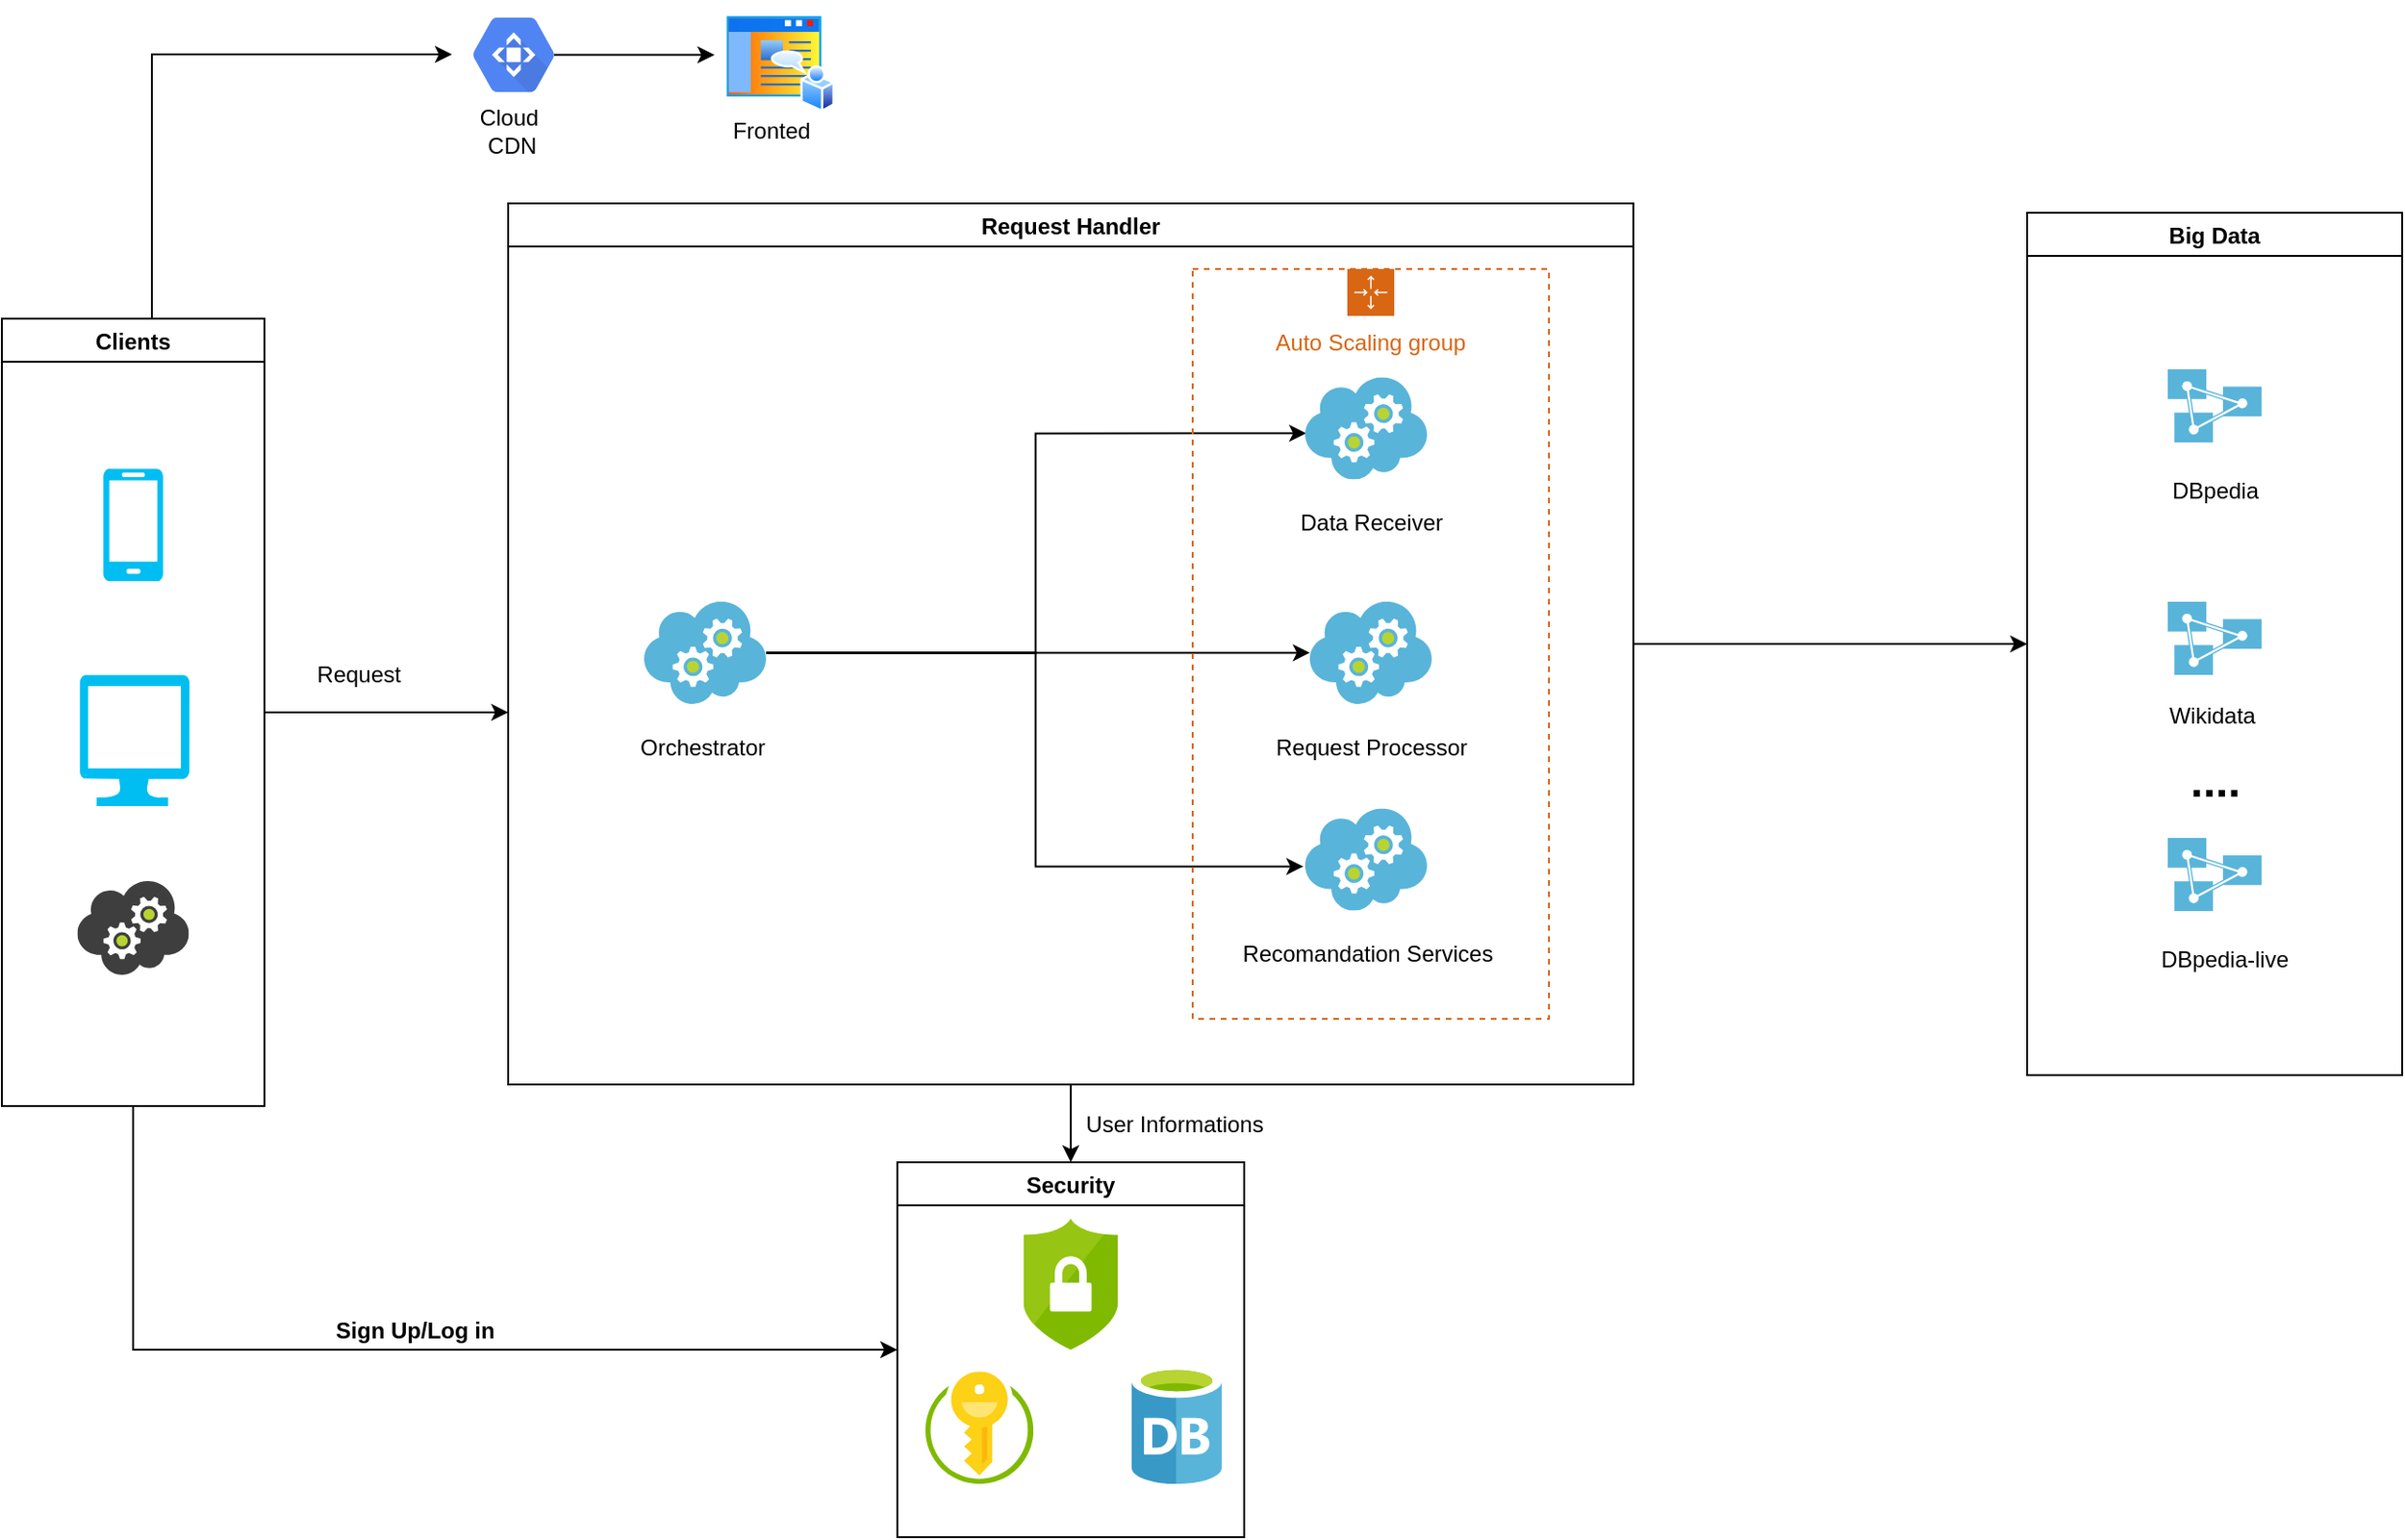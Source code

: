 <mxfile version="13.9.9" type="device"><diagram id="7gcUSTIZ7YSJ5vT40chW" name="Page-1"><mxGraphModel dx="1185" dy="685" grid="1" gridSize="10" guides="1" tooltips="1" connect="1" arrows="1" fold="1" page="1" pageScale="1" pageWidth="1169" pageHeight="827" math="0" shadow="0"><root><mxCell id="0"/><mxCell id="1" parent="0"/><mxCell id="IBwTFV_4UewauqMiL1I6-11" value="Security" style="swimlane;" vertex="1" parent="1"><mxGeometry x="587.5" y="620" width="185" height="200" as="geometry"/></mxCell><mxCell id="IBwTFV_4UewauqMiL1I6-9" value="" style="aspect=fixed;html=1;points=[];align=center;image;fontSize=12;image=img/lib/mscae/Security_Center.svg;" vertex="1" parent="IBwTFV_4UewauqMiL1I6-11"><mxGeometry x="67.3" y="30" width="50.4" height="70" as="geometry"/></mxCell><mxCell id="IBwTFV_4UewauqMiL1I6-10" value="" style="aspect=fixed;html=1;points=[];align=center;image;fontSize=12;image=img/lib/mscae/Key_Vaults.svg;" vertex="1" parent="IBwTFV_4UewauqMiL1I6-11"><mxGeometry x="15" y="111.58" width="57.6" height="60" as="geometry"/></mxCell><mxCell id="IBwTFV_4UewauqMiL1I6-5" value="" style="aspect=fixed;html=1;points=[];align=center;image;fontSize=12;image=img/lib/mscae/Database_General.svg;" vertex="1" parent="IBwTFV_4UewauqMiL1I6-11"><mxGeometry x="125" y="108.42" width="48" height="63.16" as="geometry"/></mxCell><mxCell id="IBwTFV_4UewauqMiL1I6-18" style="edgeStyle=orthogonalEdgeStyle;rounded=0;orthogonalLoop=1;jettySize=auto;html=1;" edge="1" parent="1" source="IBwTFV_4UewauqMiL1I6-12" target="IBwTFV_4UewauqMiL1I6-17"><mxGeometry relative="1" as="geometry"><Array as="points"><mxPoint x="190" y="29"/></Array></mxGeometry></mxCell><mxCell id="IBwTFV_4UewauqMiL1I6-23" style="edgeStyle=orthogonalEdgeStyle;rounded=0;orthogonalLoop=1;jettySize=auto;html=1;entryX=0;entryY=0.5;entryDx=0;entryDy=0;" edge="1" parent="1" source="IBwTFV_4UewauqMiL1I6-12" target="IBwTFV_4UewauqMiL1I6-11"><mxGeometry relative="1" as="geometry"><Array as="points"><mxPoint x="180" y="720"/></Array></mxGeometry></mxCell><mxCell id="IBwTFV_4UewauqMiL1I6-38" style="edgeStyle=orthogonalEdgeStyle;rounded=0;orthogonalLoop=1;jettySize=auto;html=1;exitX=1;exitY=0.5;exitDx=0;exitDy=0;" edge="1" parent="1" source="IBwTFV_4UewauqMiL1I6-12"><mxGeometry relative="1" as="geometry"><mxPoint x="380" y="380" as="targetPoint"/></mxGeometry></mxCell><mxCell id="IBwTFV_4UewauqMiL1I6-12" value="Clients" style="swimlane;" vertex="1" parent="1"><mxGeometry x="110" y="170" width="140" height="420" as="geometry"/></mxCell><mxCell id="IBwTFV_4UewauqMiL1I6-4" value="" style="aspect=fixed;html=1;points=[];align=center;image;fontSize=12;image=img/lib/mscae/Cloud_Service.svg;" vertex="1" parent="IBwTFV_4UewauqMiL1I6-12"><mxGeometry x="40.24" y="300" width="59.52" height="50" as="geometry"/></mxCell><mxCell id="IBwTFV_4UewauqMiL1I6-35" value="" style="verticalLabelPosition=bottom;html=1;verticalAlign=top;align=center;strokeColor=none;fillColor=#00BEF2;shape=mxgraph.azure.mobile;pointerEvents=1;" vertex="1" parent="IBwTFV_4UewauqMiL1I6-12"><mxGeometry x="54.05" y="80" width="31.9" height="60" as="geometry"/></mxCell><mxCell id="IBwTFV_4UewauqMiL1I6-36" value="" style="verticalLabelPosition=bottom;html=1;verticalAlign=top;align=center;strokeColor=none;fillColor=#00BEF2;shape=mxgraph.azure.computer;pointerEvents=1;" vertex="1" parent="IBwTFV_4UewauqMiL1I6-12"><mxGeometry x="41.55" y="190" width="58.45" height="70" as="geometry"/></mxCell><mxCell id="IBwTFV_4UewauqMiL1I6-46" style="edgeStyle=orthogonalEdgeStyle;rounded=0;orthogonalLoop=1;jettySize=auto;html=1;entryX=0;entryY=0.5;entryDx=0;entryDy=0;" edge="1" parent="1" source="IBwTFV_4UewauqMiL1I6-16" target="IBwTFV_4UewauqMiL1I6-39"><mxGeometry relative="1" as="geometry"/></mxCell><mxCell id="IBwTFV_4UewauqMiL1I6-50" style="edgeStyle=orthogonalEdgeStyle;rounded=0;orthogonalLoop=1;jettySize=auto;html=1;entryX=0.5;entryY=0;entryDx=0;entryDy=0;" edge="1" parent="1" source="IBwTFV_4UewauqMiL1I6-16" target="IBwTFV_4UewauqMiL1I6-11"><mxGeometry relative="1" as="geometry"/></mxCell><mxCell id="IBwTFV_4UewauqMiL1I6-16" value="Request Handler" style="swimlane;" vertex="1" parent="1"><mxGeometry x="380" y="108.5" width="600" height="470" as="geometry"/></mxCell><mxCell id="IBwTFV_4UewauqMiL1I6-58" style="edgeStyle=orthogonalEdgeStyle;rounded=0;orthogonalLoop=1;jettySize=auto;html=1;" edge="1" parent="IBwTFV_4UewauqMiL1I6-16" source="IBwTFV_4UewauqMiL1I6-27" target="IBwTFV_4UewauqMiL1I6-54"><mxGeometry relative="1" as="geometry"/></mxCell><mxCell id="IBwTFV_4UewauqMiL1I6-59" style="edgeStyle=orthogonalEdgeStyle;rounded=0;orthogonalLoop=1;jettySize=auto;html=1;entryX=0.008;entryY=0.549;entryDx=0;entryDy=0;entryPerimeter=0;" edge="1" parent="IBwTFV_4UewauqMiL1I6-16" source="IBwTFV_4UewauqMiL1I6-27" target="IBwTFV_4UewauqMiL1I6-52"><mxGeometry relative="1" as="geometry"/></mxCell><mxCell id="IBwTFV_4UewauqMiL1I6-60" style="edgeStyle=orthogonalEdgeStyle;rounded=0;orthogonalLoop=1;jettySize=auto;html=1;entryX=-0.015;entryY=0.568;entryDx=0;entryDy=0;entryPerimeter=0;" edge="1" parent="IBwTFV_4UewauqMiL1I6-16" source="IBwTFV_4UewauqMiL1I6-27" target="IBwTFV_4UewauqMiL1I6-56"><mxGeometry relative="1" as="geometry"/></mxCell><mxCell id="IBwTFV_4UewauqMiL1I6-27" value="" style="aspect=fixed;html=1;points=[];align=center;image;fontSize=12;image=img/lib/mscae/Cloud_Services_Classic.svg;" vertex="1" parent="IBwTFV_4UewauqMiL1I6-16"><mxGeometry x="72.5" y="212.4" width="65" height="54.6" as="geometry"/></mxCell><mxCell id="IBwTFV_4UewauqMiL1I6-28" value="Orchestrator&amp;nbsp;" style="text;html=1;align=center;verticalAlign=middle;resizable=0;points=[];autosize=1;" vertex="1" parent="IBwTFV_4UewauqMiL1I6-16"><mxGeometry x="60" y="280" width="90" height="20" as="geometry"/></mxCell><mxCell id="IBwTFV_4UewauqMiL1I6-52" value="" style="aspect=fixed;html=1;points=[];align=center;image;fontSize=12;image=img/lib/mscae/Cloud_Services_Classic.svg;" vertex="1" parent="IBwTFV_4UewauqMiL1I6-16"><mxGeometry x="425" y="92.7" width="65" height="54.6" as="geometry"/></mxCell><mxCell id="IBwTFV_4UewauqMiL1I6-53" value="Data Receiver" style="text;html=1;align=center;verticalAlign=middle;resizable=0;points=[];autosize=1;" vertex="1" parent="IBwTFV_4UewauqMiL1I6-16"><mxGeometry x="415" y="160.3" width="90" height="20" as="geometry"/></mxCell><mxCell id="IBwTFV_4UewauqMiL1I6-54" value="" style="aspect=fixed;html=1;points=[];align=center;image;fontSize=12;image=img/lib/mscae/Cloud_Services_Classic.svg;" vertex="1" parent="IBwTFV_4UewauqMiL1I6-16"><mxGeometry x="427.5" y="212.4" width="65" height="54.6" as="geometry"/></mxCell><mxCell id="IBwTFV_4UewauqMiL1I6-55" value="Request Processor" style="text;html=1;align=center;verticalAlign=middle;resizable=0;points=[];autosize=1;" vertex="1" parent="IBwTFV_4UewauqMiL1I6-16"><mxGeometry x="400" y="280" width="120" height="20" as="geometry"/></mxCell><mxCell id="IBwTFV_4UewauqMiL1I6-56" value="" style="aspect=fixed;html=1;points=[];align=center;image;fontSize=12;image=img/lib/mscae/Cloud_Services_Classic.svg;" vertex="1" parent="IBwTFV_4UewauqMiL1I6-16"><mxGeometry x="425" y="322.7" width="65" height="54.6" as="geometry"/></mxCell><mxCell id="IBwTFV_4UewauqMiL1I6-57" value="Recomandation Services" style="text;html=1;align=center;verticalAlign=middle;resizable=0;points=[];autosize=1;" vertex="1" parent="IBwTFV_4UewauqMiL1I6-16"><mxGeometry x="382.5" y="390.3" width="150" height="20" as="geometry"/></mxCell><mxCell id="IBwTFV_4UewauqMiL1I6-62" value="Auto Scaling group" style="points=[[0,0],[0.25,0],[0.5,0],[0.75,0],[1,0],[1,0.25],[1,0.5],[1,0.75],[1,1],[0.75,1],[0.5,1],[0.25,1],[0,1],[0,0.75],[0,0.5],[0,0.25]];outlineConnect=0;gradientColor=none;html=1;whiteSpace=wrap;fontSize=12;fontStyle=0;shape=mxgraph.aws4.groupCenter;grIcon=mxgraph.aws4.group_auto_scaling_group;grStroke=1;strokeColor=#D86613;fillColor=none;verticalAlign=top;align=center;fontColor=#D86613;dashed=1;spacingTop=25;" vertex="1" parent="IBwTFV_4UewauqMiL1I6-16"><mxGeometry x="365" y="35" width="190" height="400" as="geometry"/></mxCell><mxCell id="IBwTFV_4UewauqMiL1I6-20" style="edgeStyle=orthogonalEdgeStyle;rounded=0;orthogonalLoop=1;jettySize=auto;html=1;exitX=0.825;exitY=0.5;exitDx=0;exitDy=0;exitPerimeter=0;" edge="1" parent="1" source="IBwTFV_4UewauqMiL1I6-17"><mxGeometry relative="1" as="geometry"><mxPoint x="490" y="29.25" as="targetPoint"/></mxGeometry></mxCell><mxCell id="IBwTFV_4UewauqMiL1I6-17" value="" style="html=1;fillColor=#5184F3;strokeColor=none;verticalAlign=top;labelPosition=center;verticalLabelPosition=bottom;align=center;spacingTop=-6;fontSize=11;fontStyle=1;fontColor=#999999;shape=mxgraph.gcp2.hexIcon;prIcon=cloud_cdn" vertex="1" parent="1"><mxGeometry x="350" width="66" height="58.5" as="geometry"/></mxCell><mxCell id="IBwTFV_4UewauqMiL1I6-21" value="Fronted" style="text;html=1;align=center;verticalAlign=middle;resizable=0;points=[];autosize=1;" vertex="1" parent="1"><mxGeometry x="490" y="60" width="60" height="20" as="geometry"/></mxCell><mxCell id="IBwTFV_4UewauqMiL1I6-22" value="" style="aspect=fixed;perimeter=ellipsePerimeter;html=1;align=center;shadow=0;dashed=0;spacingTop=3;image;image=img/lib/active_directory/home_page.svg;" vertex="1" parent="1"><mxGeometry x="495" y="6.75" width="59.17" height="53.25" as="geometry"/></mxCell><mxCell id="IBwTFV_4UewauqMiL1I6-25" value="&lt;b&gt;Sign Up/Log in&lt;/b&gt;" style="text;html=1;align=center;verticalAlign=middle;resizable=0;points=[];autosize=1;" vertex="1" parent="1"><mxGeometry x="280" y="700" width="100" height="20" as="geometry"/></mxCell><mxCell id="IBwTFV_4UewauqMiL1I6-37" value="Request" style="text;html=1;align=center;verticalAlign=middle;resizable=0;points=[];autosize=1;" vertex="1" parent="1"><mxGeometry x="270" y="350" width="60" height="20" as="geometry"/></mxCell><mxCell id="IBwTFV_4UewauqMiL1I6-39" value="Big Data" style="swimlane;" vertex="1" parent="1"><mxGeometry x="1190" y="113.5" width="200" height="460" as="geometry"/></mxCell><mxCell id="IBwTFV_4UewauqMiL1I6-26" value="" style="aspect=fixed;html=1;points=[];align=center;image;fontSize=12;image=img/lib/mscae/Analysis_Services.svg;" vertex="1" parent="IBwTFV_4UewauqMiL1I6-39"><mxGeometry x="75" y="83.5" width="50" height="39" as="geometry"/></mxCell><mxCell id="IBwTFV_4UewauqMiL1I6-30" value="" style="aspect=fixed;html=1;points=[];align=center;image;fontSize=12;image=img/lib/mscae/Analysis_Services.svg;" vertex="1" parent="IBwTFV_4UewauqMiL1I6-39"><mxGeometry x="75" y="207.5" width="50" height="39" as="geometry"/></mxCell><mxCell id="IBwTFV_4UewauqMiL1I6-32" value="" style="aspect=fixed;html=1;points=[];align=center;image;fontSize=12;image=img/lib/mscae/Analysis_Services.svg;" vertex="1" parent="IBwTFV_4UewauqMiL1I6-39"><mxGeometry x="75" y="333.5" width="50" height="39" as="geometry"/></mxCell><mxCell id="IBwTFV_4UewauqMiL1I6-34" value="&lt;b&gt;&lt;font style=&quot;font-size: 24px&quot;&gt;....&lt;/font&gt;&lt;/b&gt;" style="text;html=1;align=center;verticalAlign=middle;resizable=0;points=[];autosize=1;" vertex="1" parent="IBwTFV_4UewauqMiL1I6-39"><mxGeometry x="80" y="293.5" width="40" height="20" as="geometry"/></mxCell><mxCell id="IBwTFV_4UewauqMiL1I6-29" value="DBpedia" style="text;html=1;align=center;verticalAlign=middle;resizable=0;points=[];autosize=1;" vertex="1" parent="IBwTFV_4UewauqMiL1I6-39"><mxGeometry x="70" y="138" width="60" height="20" as="geometry"/></mxCell><mxCell id="IBwTFV_4UewauqMiL1I6-31" value="Wikidata&amp;nbsp;" style="text;html=1;align=center;verticalAlign=middle;resizable=0;points=[];autosize=1;" vertex="1" parent="IBwTFV_4UewauqMiL1I6-39"><mxGeometry x="70" y="258" width="60" height="20" as="geometry"/></mxCell><mxCell id="IBwTFV_4UewauqMiL1I6-33" value="DBpedia-live" style="text;html=1;align=center;verticalAlign=middle;resizable=0;points=[];autosize=1;" vertex="1" parent="IBwTFV_4UewauqMiL1I6-39"><mxGeometry x="65" y="388" width="80" height="20" as="geometry"/></mxCell><mxCell id="IBwTFV_4UewauqMiL1I6-61" value="User Informations" style="text;html=1;align=center;verticalAlign=middle;resizable=0;points=[];autosize=1;" vertex="1" parent="1"><mxGeometry x="680" y="590" width="110" height="20" as="geometry"/></mxCell><mxCell id="IBwTFV_4UewauqMiL1I6-65" value="Cloud&lt;br&gt;&amp;nbsp;CDN" style="text;html=1;align=center;verticalAlign=middle;resizable=0;points=[];autosize=1;" vertex="1" parent="1"><mxGeometry x="355" y="55" width="50" height="30" as="geometry"/></mxCell></root></mxGraphModel></diagram></mxfile>